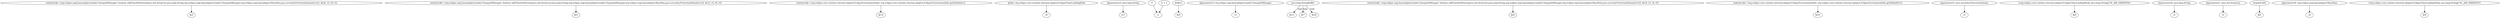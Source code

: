 digraph g {
0[label="staticinvoke <org.eclipse.osgi.baseadaptor.loader.ClasspathManager: boolean addClassPathEntry(java.util.ArrayList,java.lang.String,org.eclipse.osgi.baseadaptor.loader.ClasspathManager,org.eclipse.osgi.baseadaptor.BaseData,java.security.ProtectionDomain)>(r2, $r26, r3, r4, r5)"]
1[label="$z5"]
0->1[label=""]
2[label="staticinvoke <org.eclipse.osgi.baseadaptor.loader.ClasspathManager: boolean addClassPathEntry(java.util.ArrayList,java.lang.String,org.eclipse.osgi.baseadaptor.loader.ClasspathManager,org.eclipse.osgi.baseadaptor.BaseData,java.security.ProtectionDomain)>(r2, $r12, r3, r4, r5)"]
3[label="$z3"]
2->3[label=""]
4[label="staticinvoke <org.eclipse.core.runtime.internal.adaptor.EclipseEnvironmentInfo: org.eclipse.core.runtime.internal.adaptor.EclipseEnvironmentInfo getDefault()>()"]
5[label="$r14"]
4->5[label=""]
6[label="@this: org.eclipse.core.runtime.internal.adaptor.EclipseClassLoadingHook"]
7[label="r0"]
6->7[label=""]
8[label="@parameter2: java.lang.String"]
9[label="r27"]
8->9[label=""]
10[label="0"]
11[label="i1"]
10->11[label=""]
12[label="$r8[i1]"]
13[label="$r9"]
12->13[label=""]
14[label="@parameter3: org.eclipse.osgi.baseadaptor.loader.ClasspathManager"]
15[label="r3"]
14->15[label=""]
16[label="java.lang.StringBuffer"]
17[label="$r13"]
16->17[label="type"]
18[label="staticinvoke <org.eclipse.osgi.baseadaptor.loader.ClasspathManager: boolean addClassPathEntry(java.util.ArrayList,java.lang.String,org.eclipse.osgi.baseadaptor.loader.ClasspathManager,org.eclipse.osgi.baseadaptor.BaseData,java.security.ProtectionDomain)>(r2, $r19, r3, r4, r5)"]
19[label="$z4"]
18->19[label=""]
20[label="i1 + 1"]
20->11[label=""]
21[label="staticinvoke <org.eclipse.core.runtime.internal.adaptor.EclipseEnvironmentInfo: org.eclipse.core.runtime.internal.adaptor.EclipseEnvironmentInfo getDefault()>()"]
22[label="$r21"]
21->22[label=""]
23[label="@parameter5: java.security.ProtectionDomain"]
24[label="r5"]
23->24[label=""]
25[label="$r7"]
16->25[label="type"]
26[label="<org.eclipse.core.runtime.internal.adaptor.EclipseClassLoadingHook: java.lang.String[] NL_JAR_VARIANTS>"]
27[label="$r6"]
26->27[label=""]
28[label="$r20"]
16->28[label="type"]
29[label="@parameter0: java.lang.String"]
30[label="r1"]
29->30[label=""]
31[label="@parameter1: java.util.ArrayList"]
32[label="r2"]
31->32[label=""]
33[label="lengthof $r6"]
34[label="$i0"]
33->34[label=""]
35[label="@parameter4: org.eclipse.osgi.baseadaptor.BaseData"]
36[label="r4"]
35->36[label=""]
37[label="<org.eclipse.core.runtime.internal.adaptor.EclipseClassLoadingHook: java.lang.String[] NL_JAR_VARIANTS>"]
38[label="$r8"]
37->38[label=""]
}